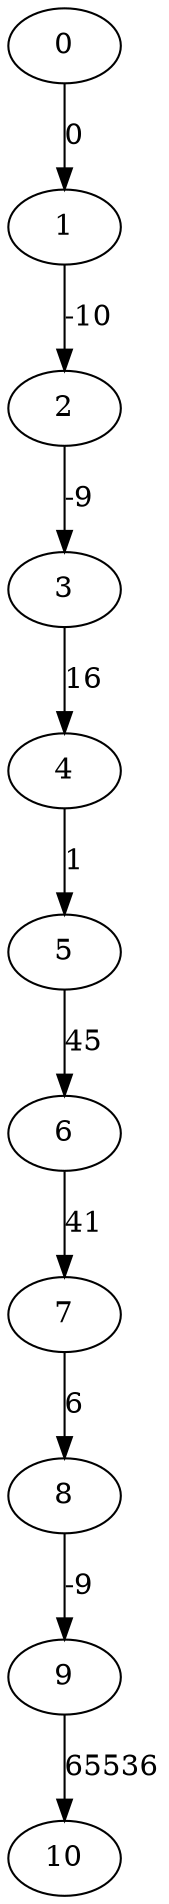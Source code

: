 digraph mon_graph {
	0 -> 1 [label=0];
	1 -> 2 [label=-10];
	2 -> 3 [label=-9];
	3 -> 4 [label=16];
	4 -> 5 [label=1];
	5 -> 6 [label=45];
	6 -> 7 [label=41];
	7 -> 8 [label=6];
	8 -> 9 [label=-9];
	9 -> 10 [label=65536];
}